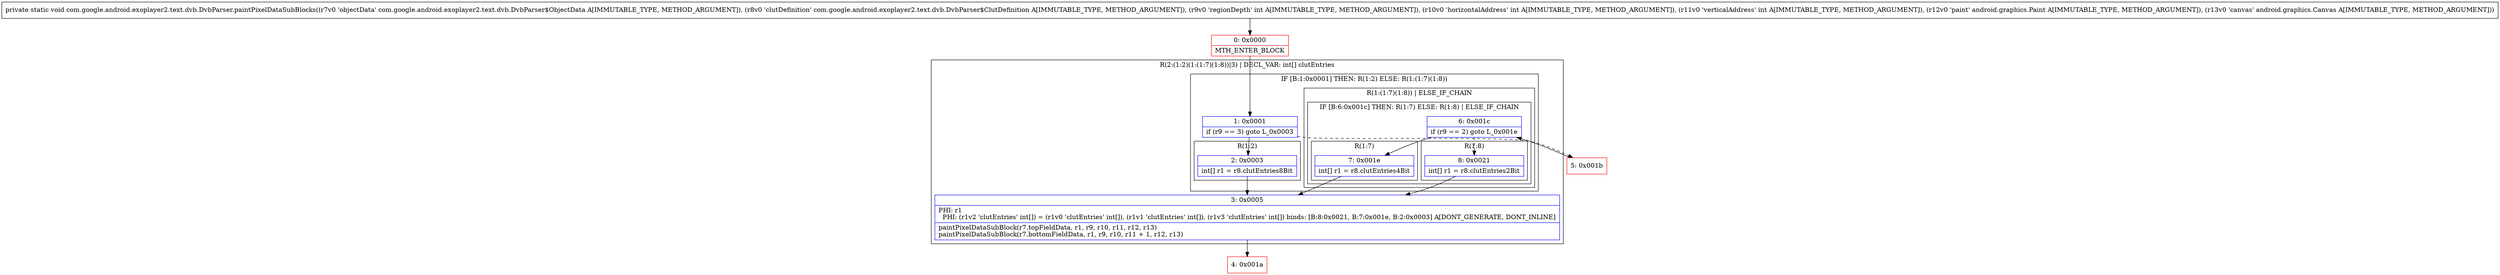 digraph "CFG forcom.google.android.exoplayer2.text.dvb.DvbParser.paintPixelDataSubBlocks(Lcom\/google\/android\/exoplayer2\/text\/dvb\/DvbParser$ObjectData;Lcom\/google\/android\/exoplayer2\/text\/dvb\/DvbParser$ClutDefinition;IIILandroid\/graphics\/Paint;Landroid\/graphics\/Canvas;)V" {
subgraph cluster_Region_1837302556 {
label = "R(2:(1:2)(1:(1:7)(1:8))|3) | DECL_VAR: int[] clutEntries\l";
node [shape=record,color=blue];
subgraph cluster_IfRegion_1402465901 {
label = "IF [B:1:0x0001] THEN: R(1:2) ELSE: R(1:(1:7)(1:8))";
node [shape=record,color=blue];
Node_1 [shape=record,label="{1\:\ 0x0001|if (r9 == 3) goto L_0x0003\l}"];
subgraph cluster_Region_1435096057 {
label = "R(1:2)";
node [shape=record,color=blue];
Node_2 [shape=record,label="{2\:\ 0x0003|int[] r1 = r8.clutEntries8Bit\l}"];
}
subgraph cluster_Region_1048872223 {
label = "R(1:(1:7)(1:8)) | ELSE_IF_CHAIN\l";
node [shape=record,color=blue];
subgraph cluster_IfRegion_2077848097 {
label = "IF [B:6:0x001c] THEN: R(1:7) ELSE: R(1:8) | ELSE_IF_CHAIN\l";
node [shape=record,color=blue];
Node_6 [shape=record,label="{6\:\ 0x001c|if (r9 == 2) goto L_0x001e\l}"];
subgraph cluster_Region_567522795 {
label = "R(1:7)";
node [shape=record,color=blue];
Node_7 [shape=record,label="{7\:\ 0x001e|int[] r1 = r8.clutEntries4Bit\l}"];
}
subgraph cluster_Region_1110522600 {
label = "R(1:8)";
node [shape=record,color=blue];
Node_8 [shape=record,label="{8\:\ 0x0021|int[] r1 = r8.clutEntries2Bit\l}"];
}
}
}
}
Node_3 [shape=record,label="{3\:\ 0x0005|PHI: r1 \l  PHI: (r1v2 'clutEntries' int[]) = (r1v0 'clutEntries' int[]), (r1v1 'clutEntries' int[]), (r1v3 'clutEntries' int[]) binds: [B:8:0x0021, B:7:0x001e, B:2:0x0003] A[DONT_GENERATE, DONT_INLINE]\l|paintPixelDataSubBlock(r7.topFieldData, r1, r9, r10, r11, r12, r13)\lpaintPixelDataSubBlock(r7.bottomFieldData, r1, r9, r10, r11 + 1, r12, r13)\l}"];
}
Node_0 [shape=record,color=red,label="{0\:\ 0x0000|MTH_ENTER_BLOCK\l}"];
Node_4 [shape=record,color=red,label="{4\:\ 0x001a}"];
Node_5 [shape=record,color=red,label="{5\:\ 0x001b}"];
MethodNode[shape=record,label="{private static void com.google.android.exoplayer2.text.dvb.DvbParser.paintPixelDataSubBlocks((r7v0 'objectData' com.google.android.exoplayer2.text.dvb.DvbParser$ObjectData A[IMMUTABLE_TYPE, METHOD_ARGUMENT]), (r8v0 'clutDefinition' com.google.android.exoplayer2.text.dvb.DvbParser$ClutDefinition A[IMMUTABLE_TYPE, METHOD_ARGUMENT]), (r9v0 'regionDepth' int A[IMMUTABLE_TYPE, METHOD_ARGUMENT]), (r10v0 'horizontalAddress' int A[IMMUTABLE_TYPE, METHOD_ARGUMENT]), (r11v0 'verticalAddress' int A[IMMUTABLE_TYPE, METHOD_ARGUMENT]), (r12v0 'paint' android.graphics.Paint A[IMMUTABLE_TYPE, METHOD_ARGUMENT]), (r13v0 'canvas' android.graphics.Canvas A[IMMUTABLE_TYPE, METHOD_ARGUMENT])) }"];
MethodNode -> Node_0;
Node_1 -> Node_2;
Node_1 -> Node_5[style=dashed];
Node_2 -> Node_3;
Node_6 -> Node_7;
Node_6 -> Node_8[style=dashed];
Node_7 -> Node_3;
Node_8 -> Node_3;
Node_3 -> Node_4;
Node_0 -> Node_1;
Node_5 -> Node_6;
}

